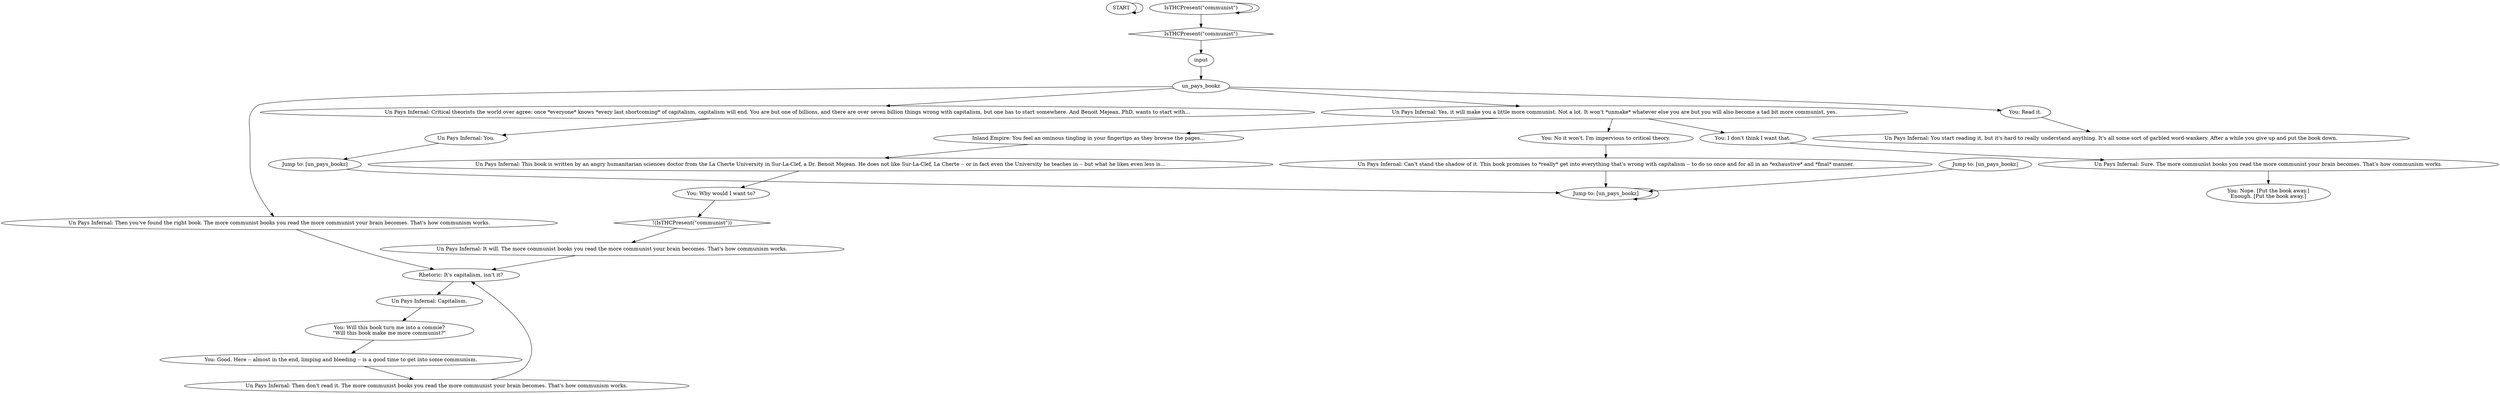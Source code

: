 # INVENTORY / PAYS INFERNAL
# you can read the book (MAYBE)
# ==================================================
digraph G {
	  0 [label="START"];
	  1 [label="input"];
	  2 [label="Un Pays Infernal: Yes, it will make you a little more communist. Not a lot. It won't *unmake* whatever else you are but you will also become a tad bit more communist, yes."];
	  3 [label="You: Why would I want to?"];
	  4 [label="Rhetoric: It's capitalism, isn't it?"];
	  5 [label="Jump to: [un_pays_bookz]"];
	  6 [label="Jump to: [un_pays_bookz]"];
	  7 [label="un_pays_bookz"];
	  8 [label="Un Pays Infernal: This book is written by an angry humanitarian sciences doctor from the La Cherte University in Sur-La-Clef, a Dr. Benoit Mejean. He does not like Sur-La-Clef, La Cherte -- or in fact even the University he teaches in -- but what he likes even less is..."];
	  9 [label="Un Pays Infernal: You."];
	  10 [label="Inland Empire: You feel an ominous tingling in your fingertips as they browse the pages..."];
	  11 [label="You: Good. Here -- almost in the end, limping and bleeding -- is a good time to get into some communism."];
	  12 [label="IsTHCPresent(\"communist\")"];
	  13 [label="IsTHCPresent(\"communist\")", shape=diamond];
	  14 [label="!(IsTHCPresent(\"communist\"))", shape=diamond];
	  15 [label="Un Pays Infernal: Critical theorists the world over agree: once *everyone* knows *every last shortcoming* of capitalism, capitalism will end. You are but one of billions, and there are over seven billion things wrong with capitalism, but one has to start somewhere. And Benoit Mejean, PhD, wants to start with..."];
	  16 [label="You: Will this book turn me into a commie?\n\"Will this book make me more communist?\""];
	  17 [label="Un Pays Infernal: Can't stand the shadow of it. This book promises to *really* get into everything that's wrong with capitalism -- to do so once and for all in an *exhaustive* and *final* manner."];
	  18 [label="Un Pays Infernal: It will. The more communist books you read the more communist your brain becomes. That's how communism works."];
	  19 [label="Un Pays Infernal: Sure. The more communist books you read the more communist your brain becomes. That's how communism works."];
	  20 [label="Un Pays Infernal: Then don't read it. The more communist books you read the more communist your brain becomes. That's how communism works."];
	  21 [label="Un Pays Infernal: Then you've found the right book. The more communist books you read the more communist your brain becomes. That's how communism works."];
	  22 [label="You: Nope. [Put the book away.]\nEnough. [Put the book away.]"];
	  23 [label="Jump to: [un_pays_bookz]"];
	  24 [label="You: Read it."];
	  25 [label="Un Pays Infernal: Capitalism."];
	  26 [label="Un Pays Infernal: You start reading it, but it's hard to really understand anything. It's all some sort of garbled word-wankery. After a while you give up and put the book down."];
	  27 [label="You: No it won't. I'm impervious to critical theory."];
	  28 [label="You: I don't think I want that."];
	  0 -> 0
	  1 -> 7
	  2 -> 10
	  2 -> 27
	  2 -> 28
	  3 -> 14
	  4 -> 25
	  5 -> 6
	  6 -> 6
	  7 -> 24
	  7 -> 2
	  7 -> 21
	  7 -> 15
	  8 -> 3
	  9 -> 5
	  10 -> 8
	  11 -> 20
	  12 -> 12
	  12 -> 13
	  13 -> 1
	  14 -> 18
	  15 -> 9
	  16 -> 11
	  17 -> 6
	  18 -> 4
	  19 -> 22
	  20 -> 4
	  21 -> 4
	  23 -> 6
	  24 -> 26
	  25 -> 16
	  27 -> 17
	  28 -> 19
}

